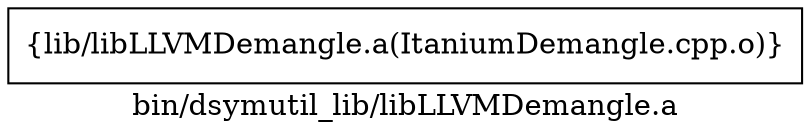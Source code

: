 digraph "bin/dsymutil_lib/libLLVMDemangle.a" {
	label="bin/dsymutil_lib/libLLVMDemangle.a";
	rankdir=LR;

	Node0x5653fc4e0668 [shape=record,shape=box,group=0,label="{lib/libLLVMDemangle.a(ItaniumDemangle.cpp.o)}"];
}
